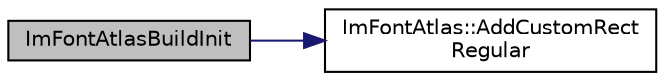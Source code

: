 digraph "ImFontAtlasBuildInit"
{
 // LATEX_PDF_SIZE
  edge [fontname="Helvetica",fontsize="10",labelfontname="Helvetica",labelfontsize="10"];
  node [fontname="Helvetica",fontsize="10",shape=record];
  rankdir="LR";
  Node1 [label="ImFontAtlasBuildInit",height=0.2,width=0.4,color="black", fillcolor="grey75", style="filled", fontcolor="black",tooltip=" "];
  Node1 -> Node2 [color="midnightblue",fontsize="10",style="solid"];
  Node2 [label="ImFontAtlas::AddCustomRect\lRegular",height=0.2,width=0.4,color="black", fillcolor="white", style="filled",URL="$struct_im_font_atlas.html#af048760e2d58ec93446e345deb887259",tooltip=" "];
}
